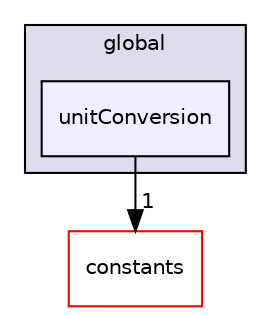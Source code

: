digraph "src/OpenFOAM/global/unitConversion" {
  bgcolor=transparent;
  compound=true
  node [ fontsize="10", fontname="Helvetica"];
  edge [ labelfontsize="10", labelfontname="Helvetica"];
  subgraph clusterdir_8583492183f4d27c76555f8f333dd07b {
    graph [ bgcolor="#ddddee", pencolor="black", label="global" fontname="Helvetica", fontsize="10", URL="dir_8583492183f4d27c76555f8f333dd07b.html"]
  dir_18ee61282804f17d09907c41b91bc9c6 [shape=box, label="unitConversion", style="filled", fillcolor="#eeeeff", pencolor="black", URL="dir_18ee61282804f17d09907c41b91bc9c6.html"];
  }
  dir_b19db2d11b7f3a11ba09bd713d4f9fa8 [shape=box label="constants" color="red" URL="dir_b19db2d11b7f3a11ba09bd713d4f9fa8.html"];
  dir_18ee61282804f17d09907c41b91bc9c6->dir_b19db2d11b7f3a11ba09bd713d4f9fa8 [headlabel="1", labeldistance=1.5 headhref="dir_002110_002100.html"];
}
